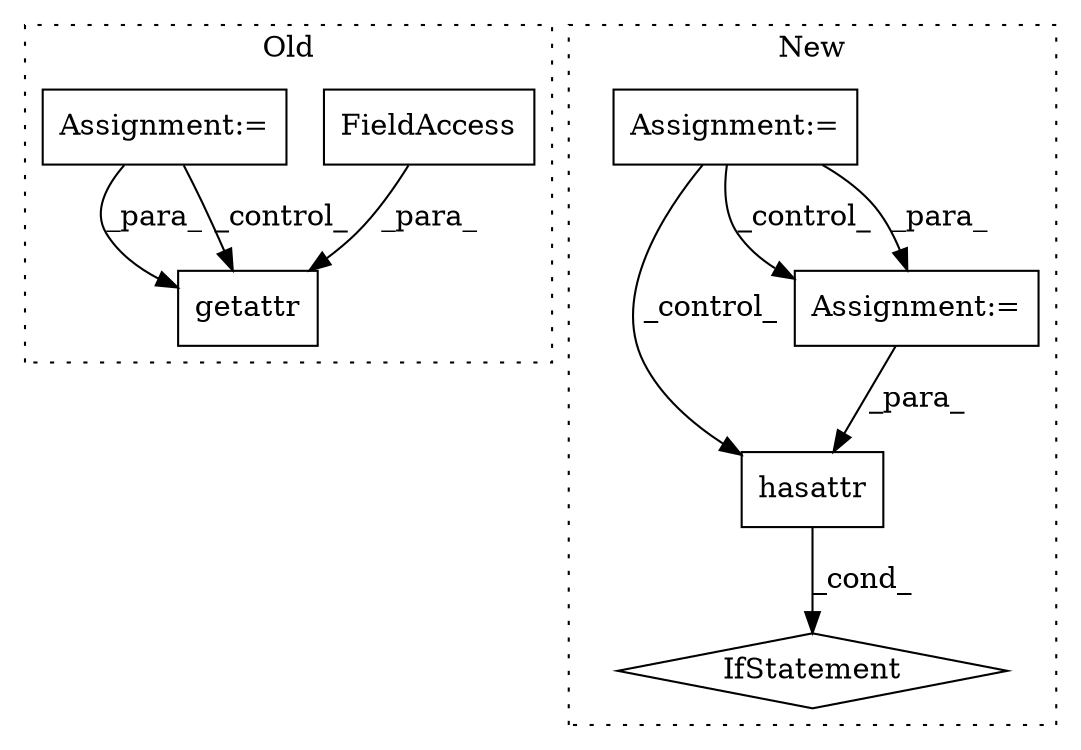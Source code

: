 digraph G {
subgraph cluster0 {
1 [label="getattr" a="32" s="1213,1229" l="8,1" shape="box"];
4 [label="FieldAccess" a="22" s="1223" l="6" shape="box"];
5 [label="Assignment:=" a="7" s="1015" l="28" shape="box"];
label = "Old";
style="dotted";
}
subgraph cluster1 {
2 [label="hasattr" a="32" s="2223,2247" l="8,1" shape="box"];
3 [label="IfStatement" a="25" s="2219,2248" l="4,2" shape="diamond"];
6 [label="Assignment:=" a="7" s="1981,2057" l="53,2" shape="box"];
7 [label="Assignment:=" a="7" s="2163" l="1" shape="box"];
label = "New";
style="dotted";
}
2 -> 3 [label="_cond_"];
4 -> 1 [label="_para_"];
5 -> 1 [label="_para_"];
5 -> 1 [label="_control_"];
6 -> 7 [label="_control_"];
6 -> 7 [label="_para_"];
6 -> 2 [label="_control_"];
7 -> 2 [label="_para_"];
}